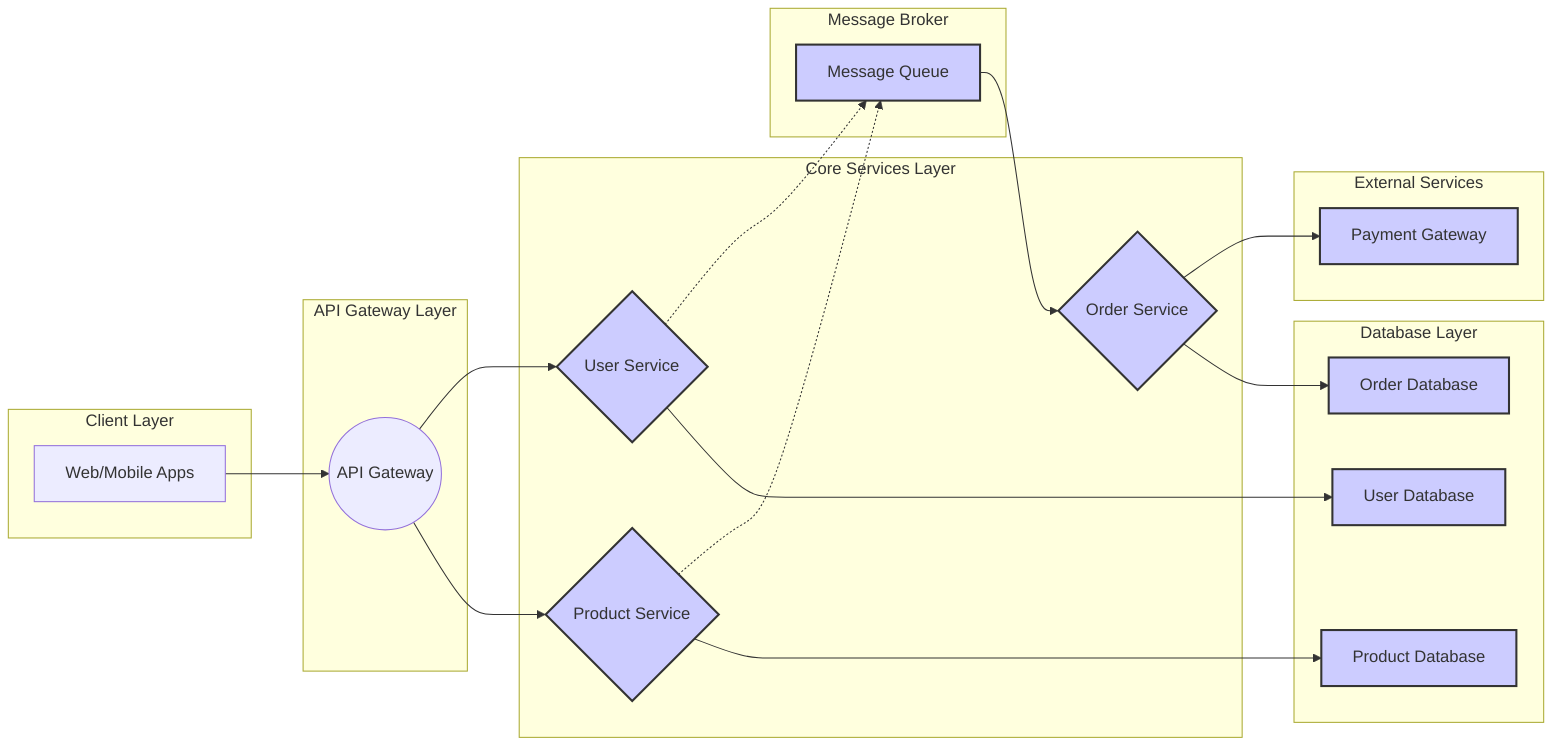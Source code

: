 graph LR
subgraph Client Layer
    A[Web/Mobile Apps]
end
subgraph API Gateway Layer
    B((API Gateway))
end
subgraph Core Services Layer
    C{Product Service}
    D{User Service}
    E{Order Service}
end
subgraph Database Layer
    F[Product Database]
    G[User Database]
    H[Order Database]
end
subgraph Message Broker
    I[Message Queue]
end
A --> B
B --> C
B --> D
C --> F
D --> G
C -.-> I
D -.-> I
I --> E
E --> H
subgraph External Services
    J[Payment Gateway]
end
E --> J

style C fill:#ccf,stroke:#333,stroke-width:2px
style D fill:#ccf,stroke:#333,stroke-width:2px
style E fill:#ccf,stroke:#333,stroke-width:2px
style F fill:#ccf,stroke:#333,stroke-width:2px
style G fill:#ccf,stroke:#333,stroke-width:2px
style H fill:#ccf,stroke:#333,stroke-width:2px
style I fill:#ccf,stroke:#333,stroke-width:2px
style J fill:#ccf,stroke:#333,stroke-width:2px